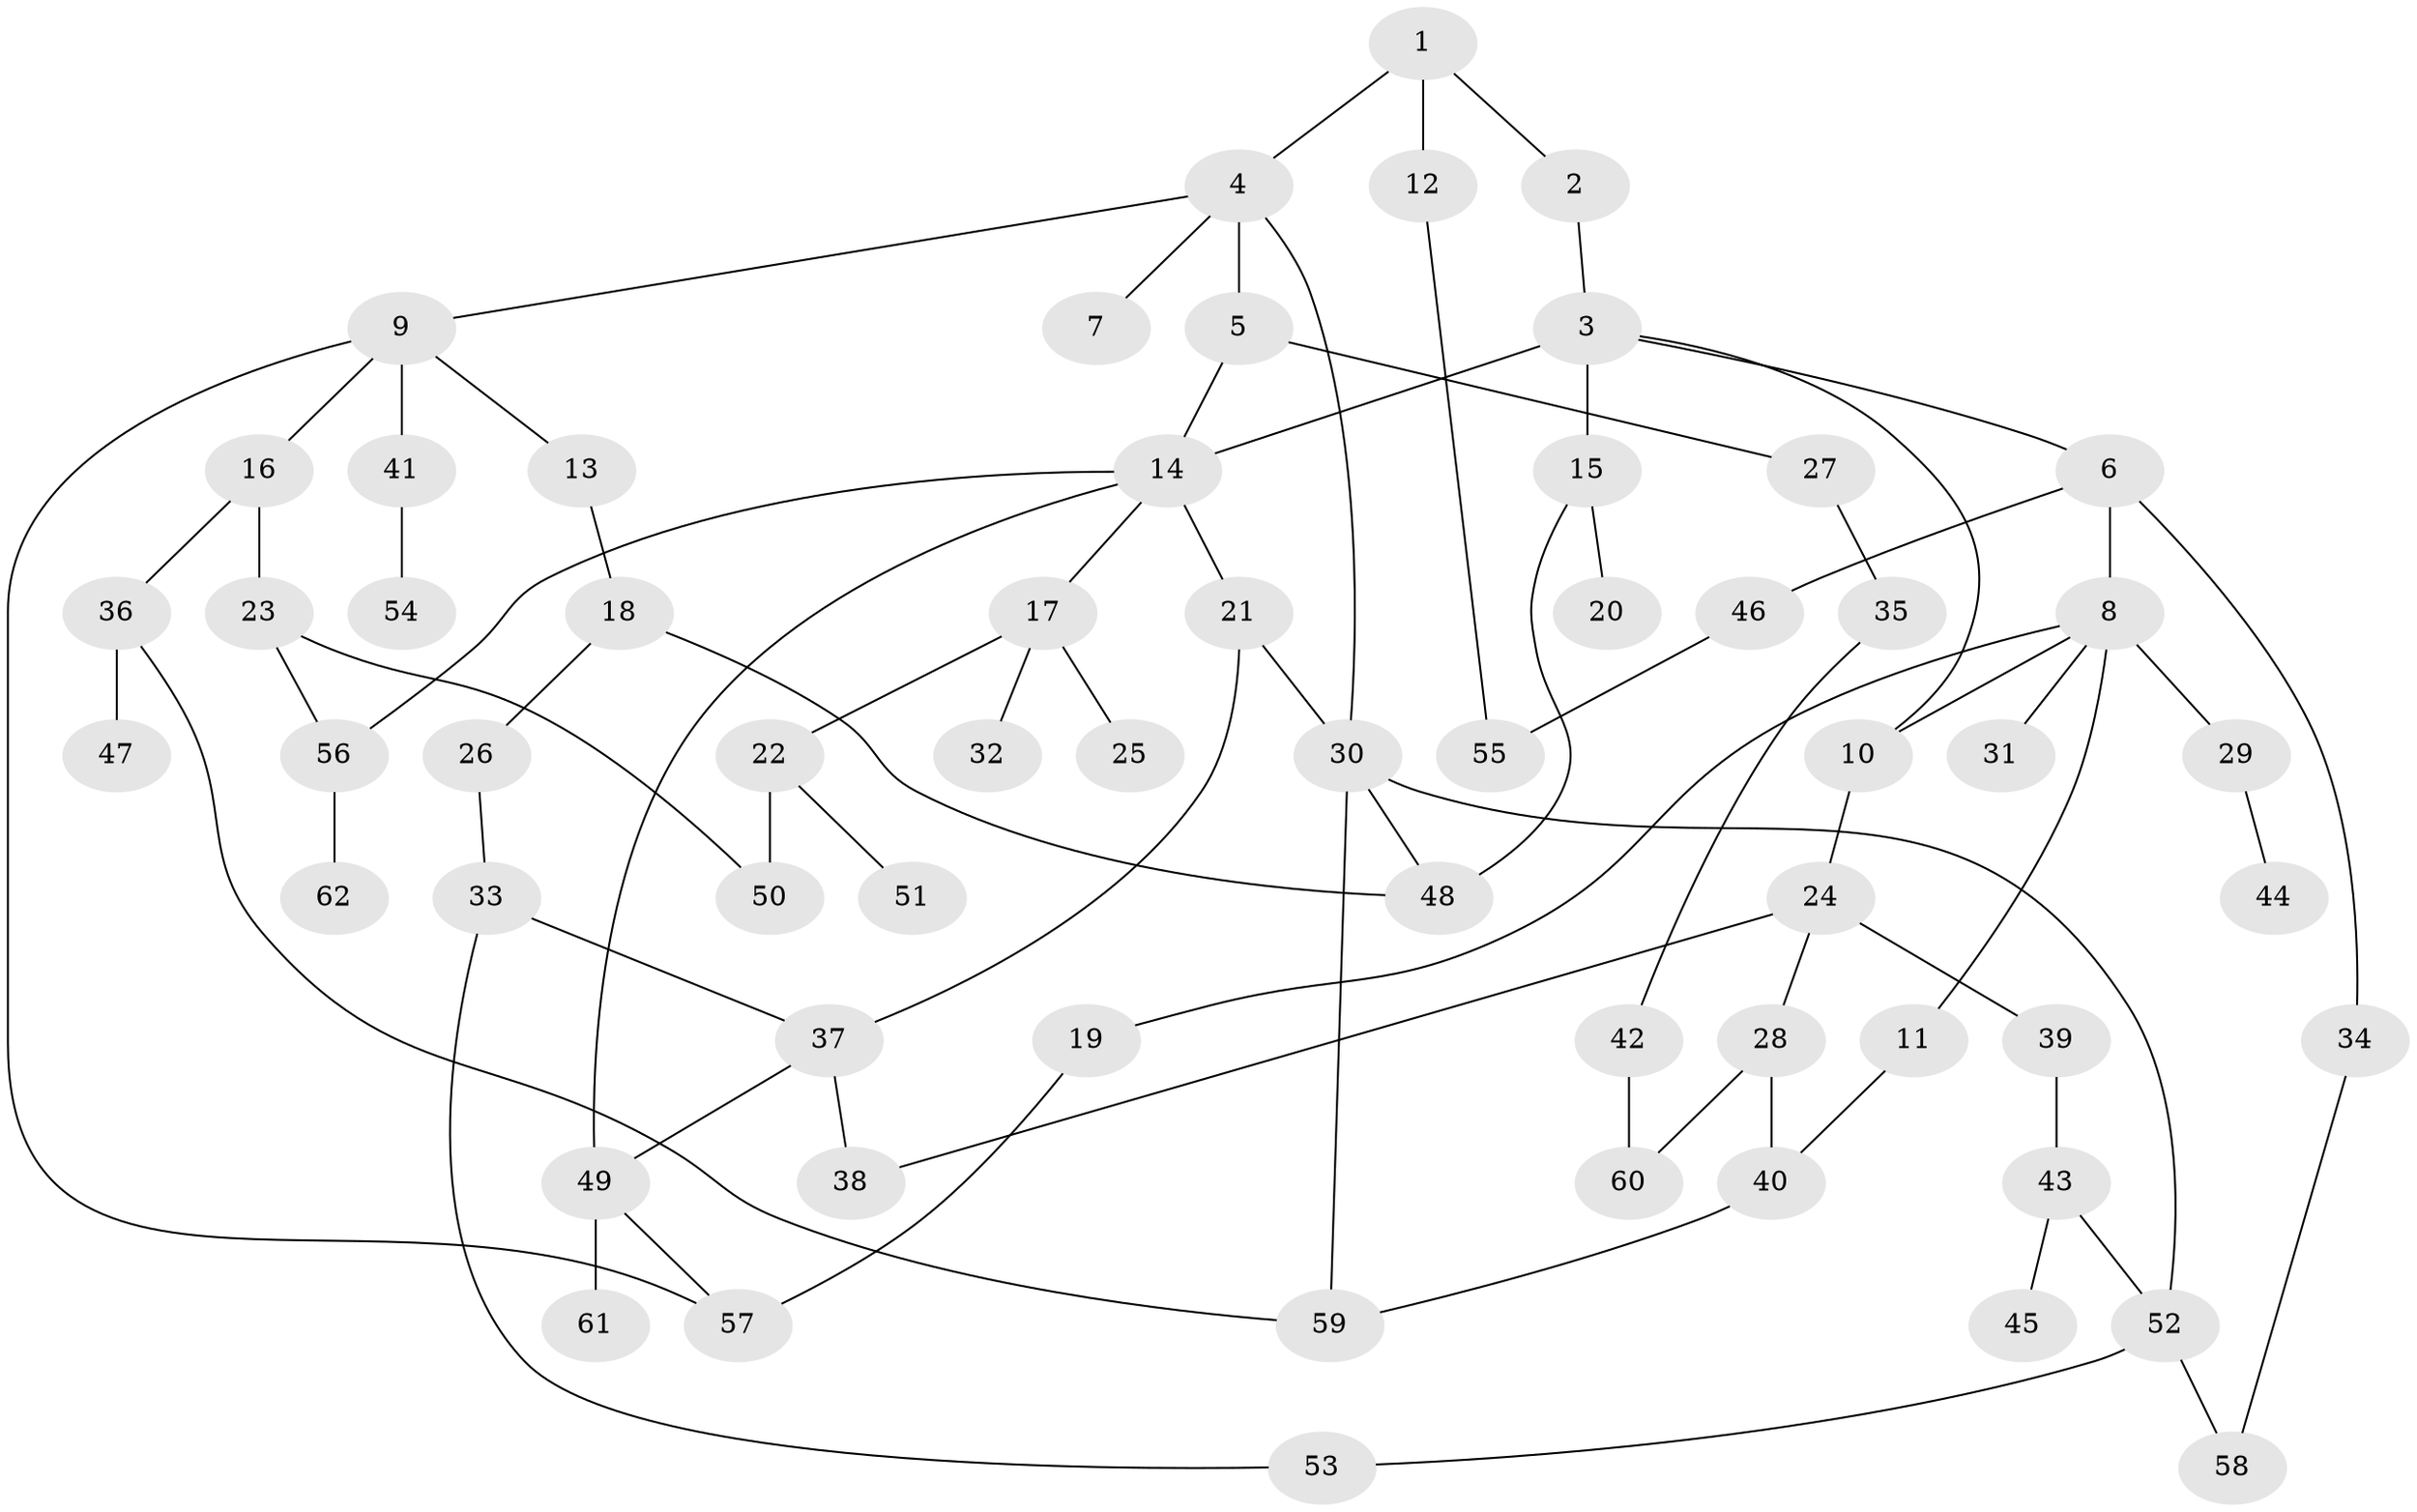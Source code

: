 // Generated by graph-tools (version 1.1) at 2025/13/03/09/25 04:13:34]
// undirected, 62 vertices, 81 edges
graph export_dot {
graph [start="1"]
  node [color=gray90,style=filled];
  1;
  2;
  3;
  4;
  5;
  6;
  7;
  8;
  9;
  10;
  11;
  12;
  13;
  14;
  15;
  16;
  17;
  18;
  19;
  20;
  21;
  22;
  23;
  24;
  25;
  26;
  27;
  28;
  29;
  30;
  31;
  32;
  33;
  34;
  35;
  36;
  37;
  38;
  39;
  40;
  41;
  42;
  43;
  44;
  45;
  46;
  47;
  48;
  49;
  50;
  51;
  52;
  53;
  54;
  55;
  56;
  57;
  58;
  59;
  60;
  61;
  62;
  1 -- 2;
  1 -- 4;
  1 -- 12;
  2 -- 3;
  3 -- 6;
  3 -- 10;
  3 -- 14;
  3 -- 15;
  4 -- 5;
  4 -- 7;
  4 -- 9;
  4 -- 30;
  5 -- 27;
  5 -- 14;
  6 -- 8;
  6 -- 34;
  6 -- 46;
  8 -- 11;
  8 -- 19;
  8 -- 29;
  8 -- 31;
  8 -- 10;
  9 -- 13;
  9 -- 16;
  9 -- 41;
  9 -- 57;
  10 -- 24;
  11 -- 40;
  12 -- 55;
  13 -- 18;
  14 -- 17;
  14 -- 21;
  14 -- 49;
  14 -- 56;
  15 -- 20;
  15 -- 48;
  16 -- 23;
  16 -- 36;
  17 -- 22;
  17 -- 25;
  17 -- 32;
  18 -- 26;
  18 -- 48;
  19 -- 57;
  21 -- 30;
  21 -- 37;
  22 -- 50;
  22 -- 51;
  23 -- 56;
  23 -- 50;
  24 -- 28;
  24 -- 38;
  24 -- 39;
  26 -- 33;
  27 -- 35;
  28 -- 60;
  28 -- 40;
  29 -- 44;
  30 -- 59;
  30 -- 52;
  30 -- 48;
  33 -- 53;
  33 -- 37;
  34 -- 58;
  35 -- 42;
  36 -- 47;
  36 -- 59;
  37 -- 38;
  37 -- 49;
  39 -- 43;
  40 -- 59;
  41 -- 54;
  42 -- 60;
  43 -- 45;
  43 -- 52;
  46 -- 55;
  49 -- 57;
  49 -- 61;
  52 -- 58;
  52 -- 53;
  56 -- 62;
}

